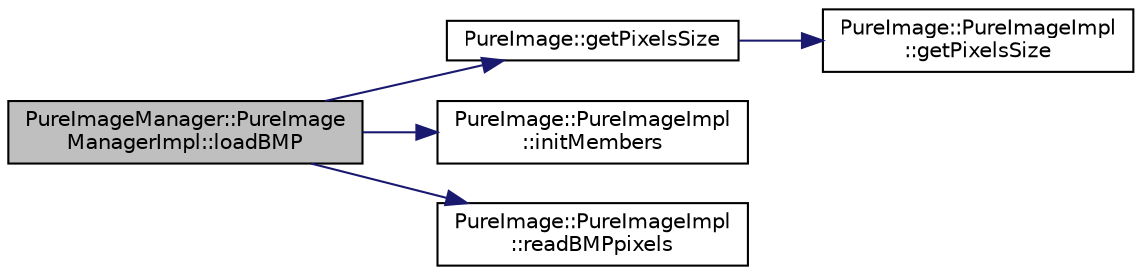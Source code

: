 digraph "PureImageManager::PureImageManagerImpl::loadBMP"
{
 // LATEX_PDF_SIZE
  edge [fontname="Helvetica",fontsize="10",labelfontname="Helvetica",labelfontsize="10"];
  node [fontname="Helvetica",fontsize="10",shape=record];
  rankdir="LR";
  Node1 [label="PureImageManager::PureImage\lManagerImpl::loadBMP",height=0.2,width=0.4,color="black", fillcolor="grey75", style="filled", fontcolor="black",tooltip="This loads BMP files, handles the actual file operations, and creates the Image object."];
  Node1 -> Node2 [color="midnightblue",fontsize="10",style="solid",fontname="Helvetica"];
  Node2 [label="PureImage::getPixelsSize",height=0.2,width=0.4,color="black", fillcolor="white", style="filled",URL="$class_pure_image.html#a267cae0d088ce362f0b46c0f0ac2a1ac",tooltip="Gets the size of the array of pixels."];
  Node2 -> Node3 [color="midnightblue",fontsize="10",style="solid",fontname="Helvetica"];
  Node3 [label="PureImage::PureImageImpl\l::getPixelsSize",height=0.2,width=0.4,color="black", fillcolor="white", style="filled",URL="$class_pure_image_1_1_pure_image_impl.html#a863b2b8d26b9d859fa1775f0b8dea50c",tooltip=" "];
  Node1 -> Node4 [color="midnightblue",fontsize="10",style="solid",fontname="Helvetica"];
  Node4 [label="PureImage::PureImageImpl\l::initMembers",height=0.2,width=0.4,color="black", fillcolor="white", style="filled",URL="$class_pure_image_1_1_pure_image_impl.html#a3ba1c13479e5392dcea39ccb3410e275",tooltip=" "];
  Node1 -> Node5 [color="midnightblue",fontsize="10",style="solid",fontname="Helvetica"];
  Node5 [label="PureImage::PureImageImpl\l::readBMPpixels",height=0.2,width=0.4,color="black", fillcolor="white", style="filled",URL="$class_pure_image_1_1_pure_image_impl.html#aa67bf29da47b57e74fc80b6b0e2212cc",tooltip="Reads pixels into memory in correct format."];
}

